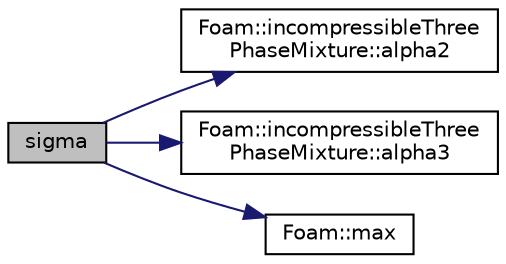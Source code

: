 digraph "sigma"
{
  bgcolor="transparent";
  edge [fontname="Helvetica",fontsize="10",labelfontname="Helvetica",labelfontsize="10"];
  node [fontname="Helvetica",fontsize="10",shape=record];
  rankdir="LR";
  Node1 [label="sigma",height=0.2,width=0.4,color="black", fillcolor="grey75", style="filled", fontcolor="black"];
  Node1 -> Node2 [color="midnightblue",fontsize="10",style="solid",fontname="Helvetica"];
  Node2 [label="Foam::incompressibleThree\lPhaseMixture::alpha2",height=0.2,width=0.4,color="black",URL="$a01067.html#aa263da94eea554132f7402072e956141"];
  Node1 -> Node3 [color="midnightblue",fontsize="10",style="solid",fontname="Helvetica"];
  Node3 [label="Foam::incompressibleThree\lPhaseMixture::alpha3",height=0.2,width=0.4,color="black",URL="$a01067.html#ac11528cf13f895b9fd6dc130ad3280a9"];
  Node1 -> Node4 [color="midnightblue",fontsize="10",style="solid",fontname="Helvetica"];
  Node4 [label="Foam::max",height=0.2,width=0.4,color="black",URL="$a10936.html#ac993e906cf2774ae77e666bc24e81733"];
}

